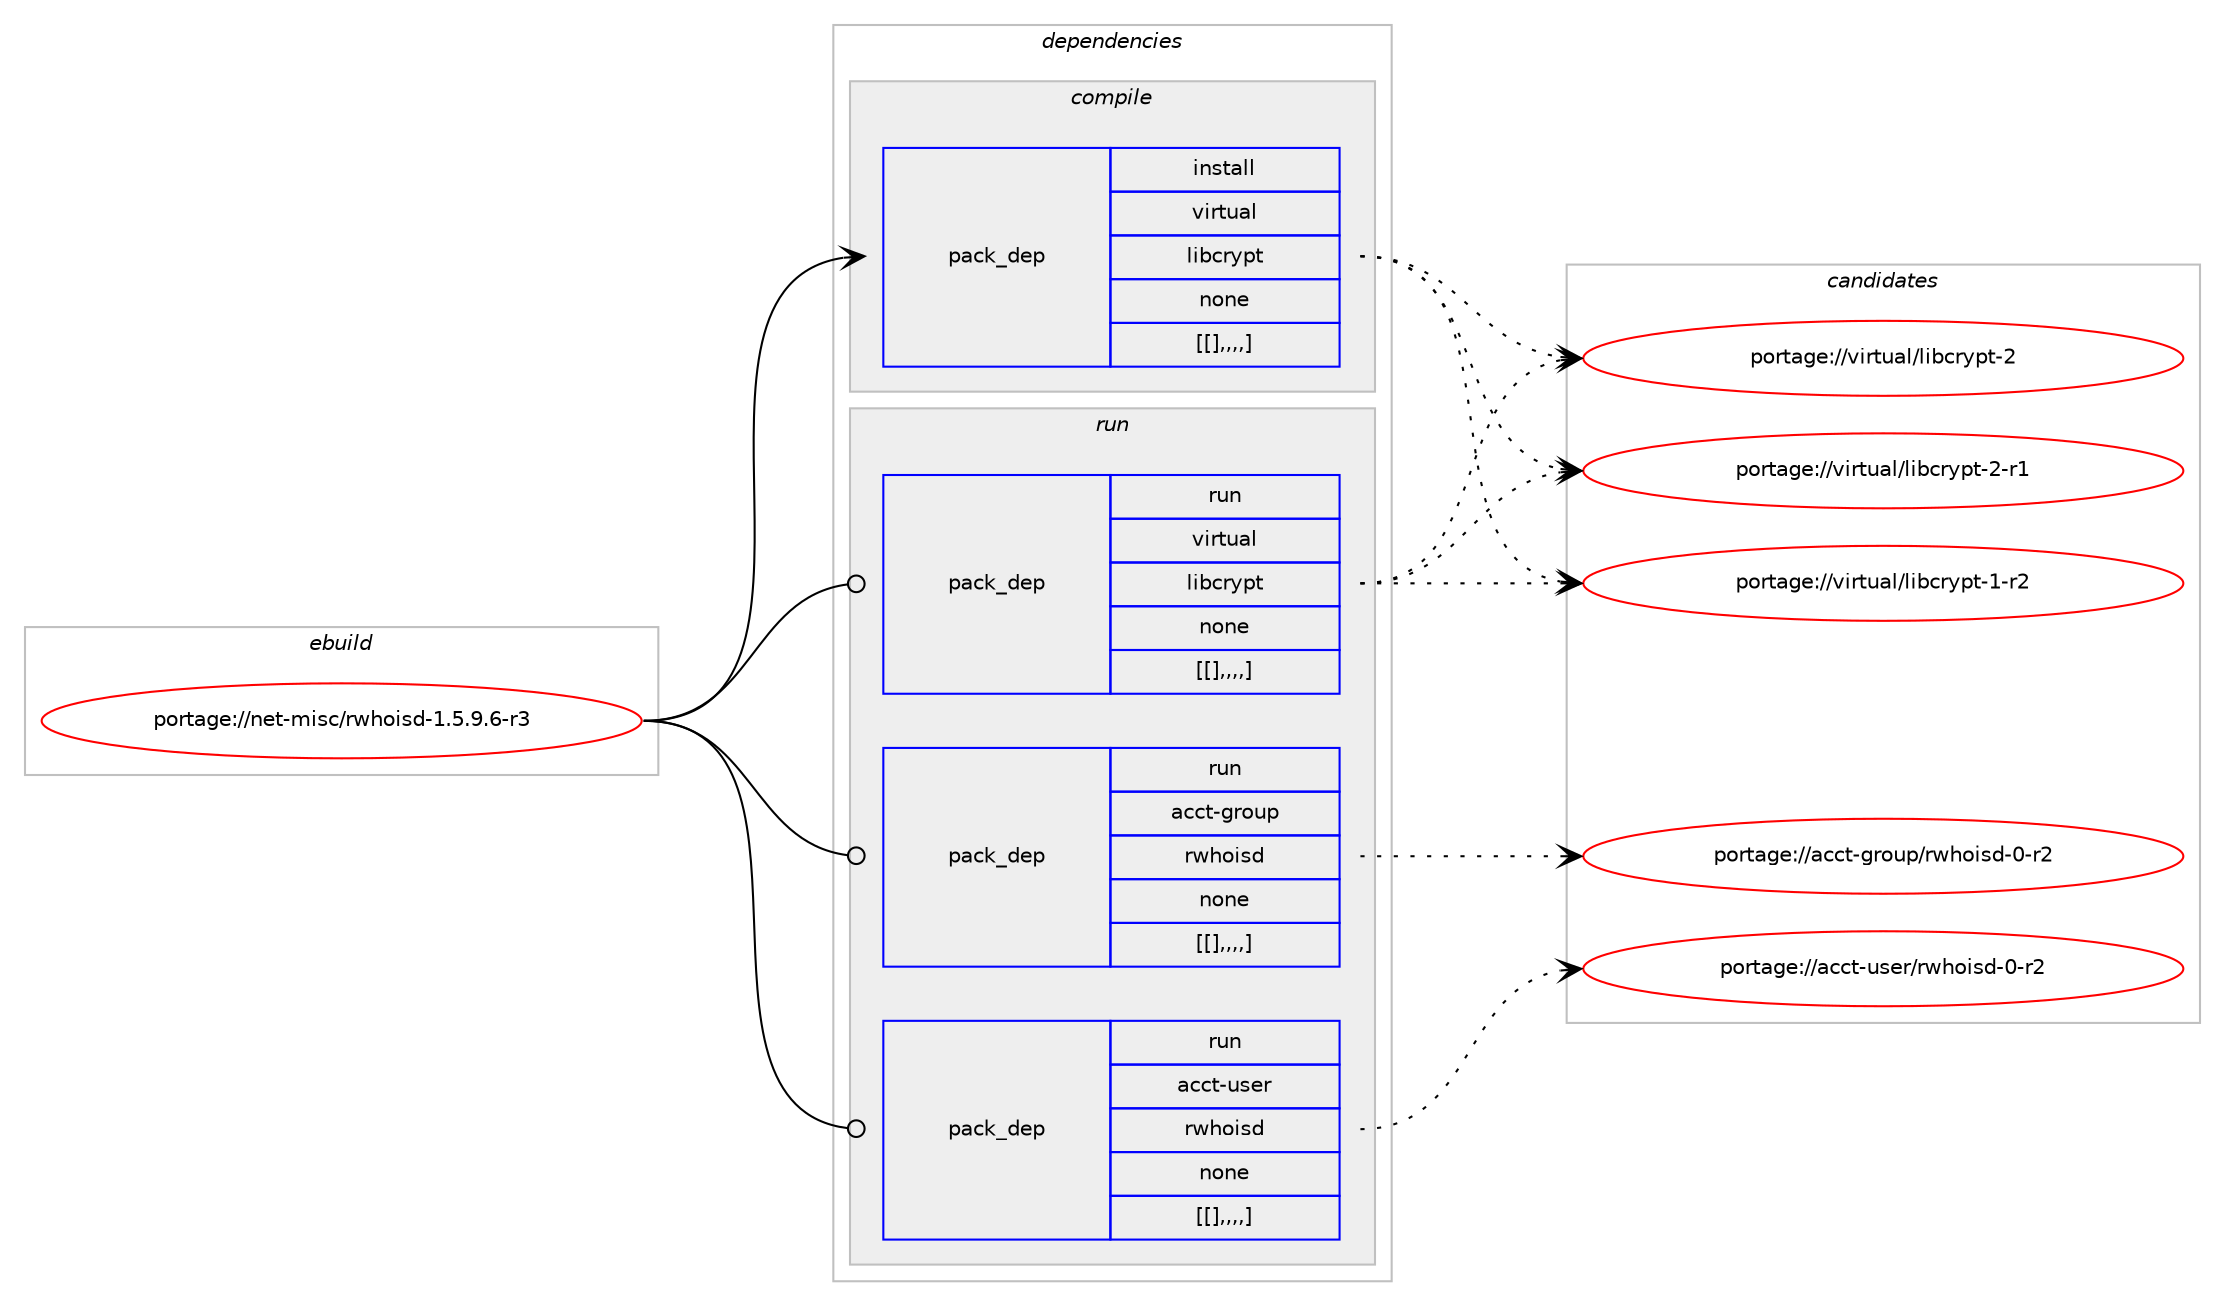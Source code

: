 digraph prolog {

# *************
# Graph options
# *************

newrank=true;
concentrate=true;
compound=true;
graph [rankdir=LR,fontname=Helvetica,fontsize=10,ranksep=1.5];#, ranksep=2.5, nodesep=0.2];
edge  [arrowhead=vee];
node  [fontname=Helvetica,fontsize=10];

# **********
# The ebuild
# **********

subgraph cluster_leftcol {
color=gray;
label=<<i>ebuild</i>>;
id [label="portage://net-misc/rwhoisd-1.5.9.6-r3", color=red, width=4, href="../net-misc/rwhoisd-1.5.9.6-r3.svg"];
}

# ****************
# The dependencies
# ****************

subgraph cluster_midcol {
color=gray;
label=<<i>dependencies</i>>;
subgraph cluster_compile {
fillcolor="#eeeeee";
style=filled;
label=<<i>compile</i>>;
subgraph pack286243 {
dependency392038 [label=<<TABLE BORDER="0" CELLBORDER="1" CELLSPACING="0" CELLPADDING="4" WIDTH="220"><TR><TD ROWSPAN="6" CELLPADDING="30">pack_dep</TD></TR><TR><TD WIDTH="110">install</TD></TR><TR><TD>virtual</TD></TR><TR><TD>libcrypt</TD></TR><TR><TD>none</TD></TR><TR><TD>[[],,,,]</TD></TR></TABLE>>, shape=none, color=blue];
}
id:e -> dependency392038:w [weight=20,style="solid",arrowhead="vee"];
}
subgraph cluster_compileandrun {
fillcolor="#eeeeee";
style=filled;
label=<<i>compile and run</i>>;
}
subgraph cluster_run {
fillcolor="#eeeeee";
style=filled;
label=<<i>run</i>>;
subgraph pack286244 {
dependency392039 [label=<<TABLE BORDER="0" CELLBORDER="1" CELLSPACING="0" CELLPADDING="4" WIDTH="220"><TR><TD ROWSPAN="6" CELLPADDING="30">pack_dep</TD></TR><TR><TD WIDTH="110">run</TD></TR><TR><TD>acct-group</TD></TR><TR><TD>rwhoisd</TD></TR><TR><TD>none</TD></TR><TR><TD>[[],,,,]</TD></TR></TABLE>>, shape=none, color=blue];
}
id:e -> dependency392039:w [weight=20,style="solid",arrowhead="odot"];
subgraph pack286245 {
dependency392040 [label=<<TABLE BORDER="0" CELLBORDER="1" CELLSPACING="0" CELLPADDING="4" WIDTH="220"><TR><TD ROWSPAN="6" CELLPADDING="30">pack_dep</TD></TR><TR><TD WIDTH="110">run</TD></TR><TR><TD>acct-user</TD></TR><TR><TD>rwhoisd</TD></TR><TR><TD>none</TD></TR><TR><TD>[[],,,,]</TD></TR></TABLE>>, shape=none, color=blue];
}
id:e -> dependency392040:w [weight=20,style="solid",arrowhead="odot"];
subgraph pack286246 {
dependency392041 [label=<<TABLE BORDER="0" CELLBORDER="1" CELLSPACING="0" CELLPADDING="4" WIDTH="220"><TR><TD ROWSPAN="6" CELLPADDING="30">pack_dep</TD></TR><TR><TD WIDTH="110">run</TD></TR><TR><TD>virtual</TD></TR><TR><TD>libcrypt</TD></TR><TR><TD>none</TD></TR><TR><TD>[[],,,,]</TD></TR></TABLE>>, shape=none, color=blue];
}
id:e -> dependency392041:w [weight=20,style="solid",arrowhead="odot"];
}
}

# **************
# The candidates
# **************

subgraph cluster_choices {
rank=same;
color=gray;
label=<<i>candidates</i>>;

subgraph choice286243 {
color=black;
nodesep=1;
choice1181051141161179710847108105989911412111211645504511449 [label="portage://virtual/libcrypt-2-r1", color=red, width=4,href="../virtual/libcrypt-2-r1.svg"];
choice118105114116117971084710810598991141211121164550 [label="portage://virtual/libcrypt-2", color=red, width=4,href="../virtual/libcrypt-2.svg"];
choice1181051141161179710847108105989911412111211645494511450 [label="portage://virtual/libcrypt-1-r2", color=red, width=4,href="../virtual/libcrypt-1-r2.svg"];
dependency392038:e -> choice1181051141161179710847108105989911412111211645504511449:w [style=dotted,weight="100"];
dependency392038:e -> choice118105114116117971084710810598991141211121164550:w [style=dotted,weight="100"];
dependency392038:e -> choice1181051141161179710847108105989911412111211645494511450:w [style=dotted,weight="100"];
}
subgraph choice286244 {
color=black;
nodesep=1;
choice979999116451031141111171124711411910411110511510045484511450 [label="portage://acct-group/rwhoisd-0-r2", color=red, width=4,href="../acct-group/rwhoisd-0-r2.svg"];
dependency392039:e -> choice979999116451031141111171124711411910411110511510045484511450:w [style=dotted,weight="100"];
}
subgraph choice286245 {
color=black;
nodesep=1;
choice979999116451171151011144711411910411110511510045484511450 [label="portage://acct-user/rwhoisd-0-r2", color=red, width=4,href="../acct-user/rwhoisd-0-r2.svg"];
dependency392040:e -> choice979999116451171151011144711411910411110511510045484511450:w [style=dotted,weight="100"];
}
subgraph choice286246 {
color=black;
nodesep=1;
choice1181051141161179710847108105989911412111211645504511449 [label="portage://virtual/libcrypt-2-r1", color=red, width=4,href="../virtual/libcrypt-2-r1.svg"];
choice118105114116117971084710810598991141211121164550 [label="portage://virtual/libcrypt-2", color=red, width=4,href="../virtual/libcrypt-2.svg"];
choice1181051141161179710847108105989911412111211645494511450 [label="portage://virtual/libcrypt-1-r2", color=red, width=4,href="../virtual/libcrypt-1-r2.svg"];
dependency392041:e -> choice1181051141161179710847108105989911412111211645504511449:w [style=dotted,weight="100"];
dependency392041:e -> choice118105114116117971084710810598991141211121164550:w [style=dotted,weight="100"];
dependency392041:e -> choice1181051141161179710847108105989911412111211645494511450:w [style=dotted,weight="100"];
}
}

}
